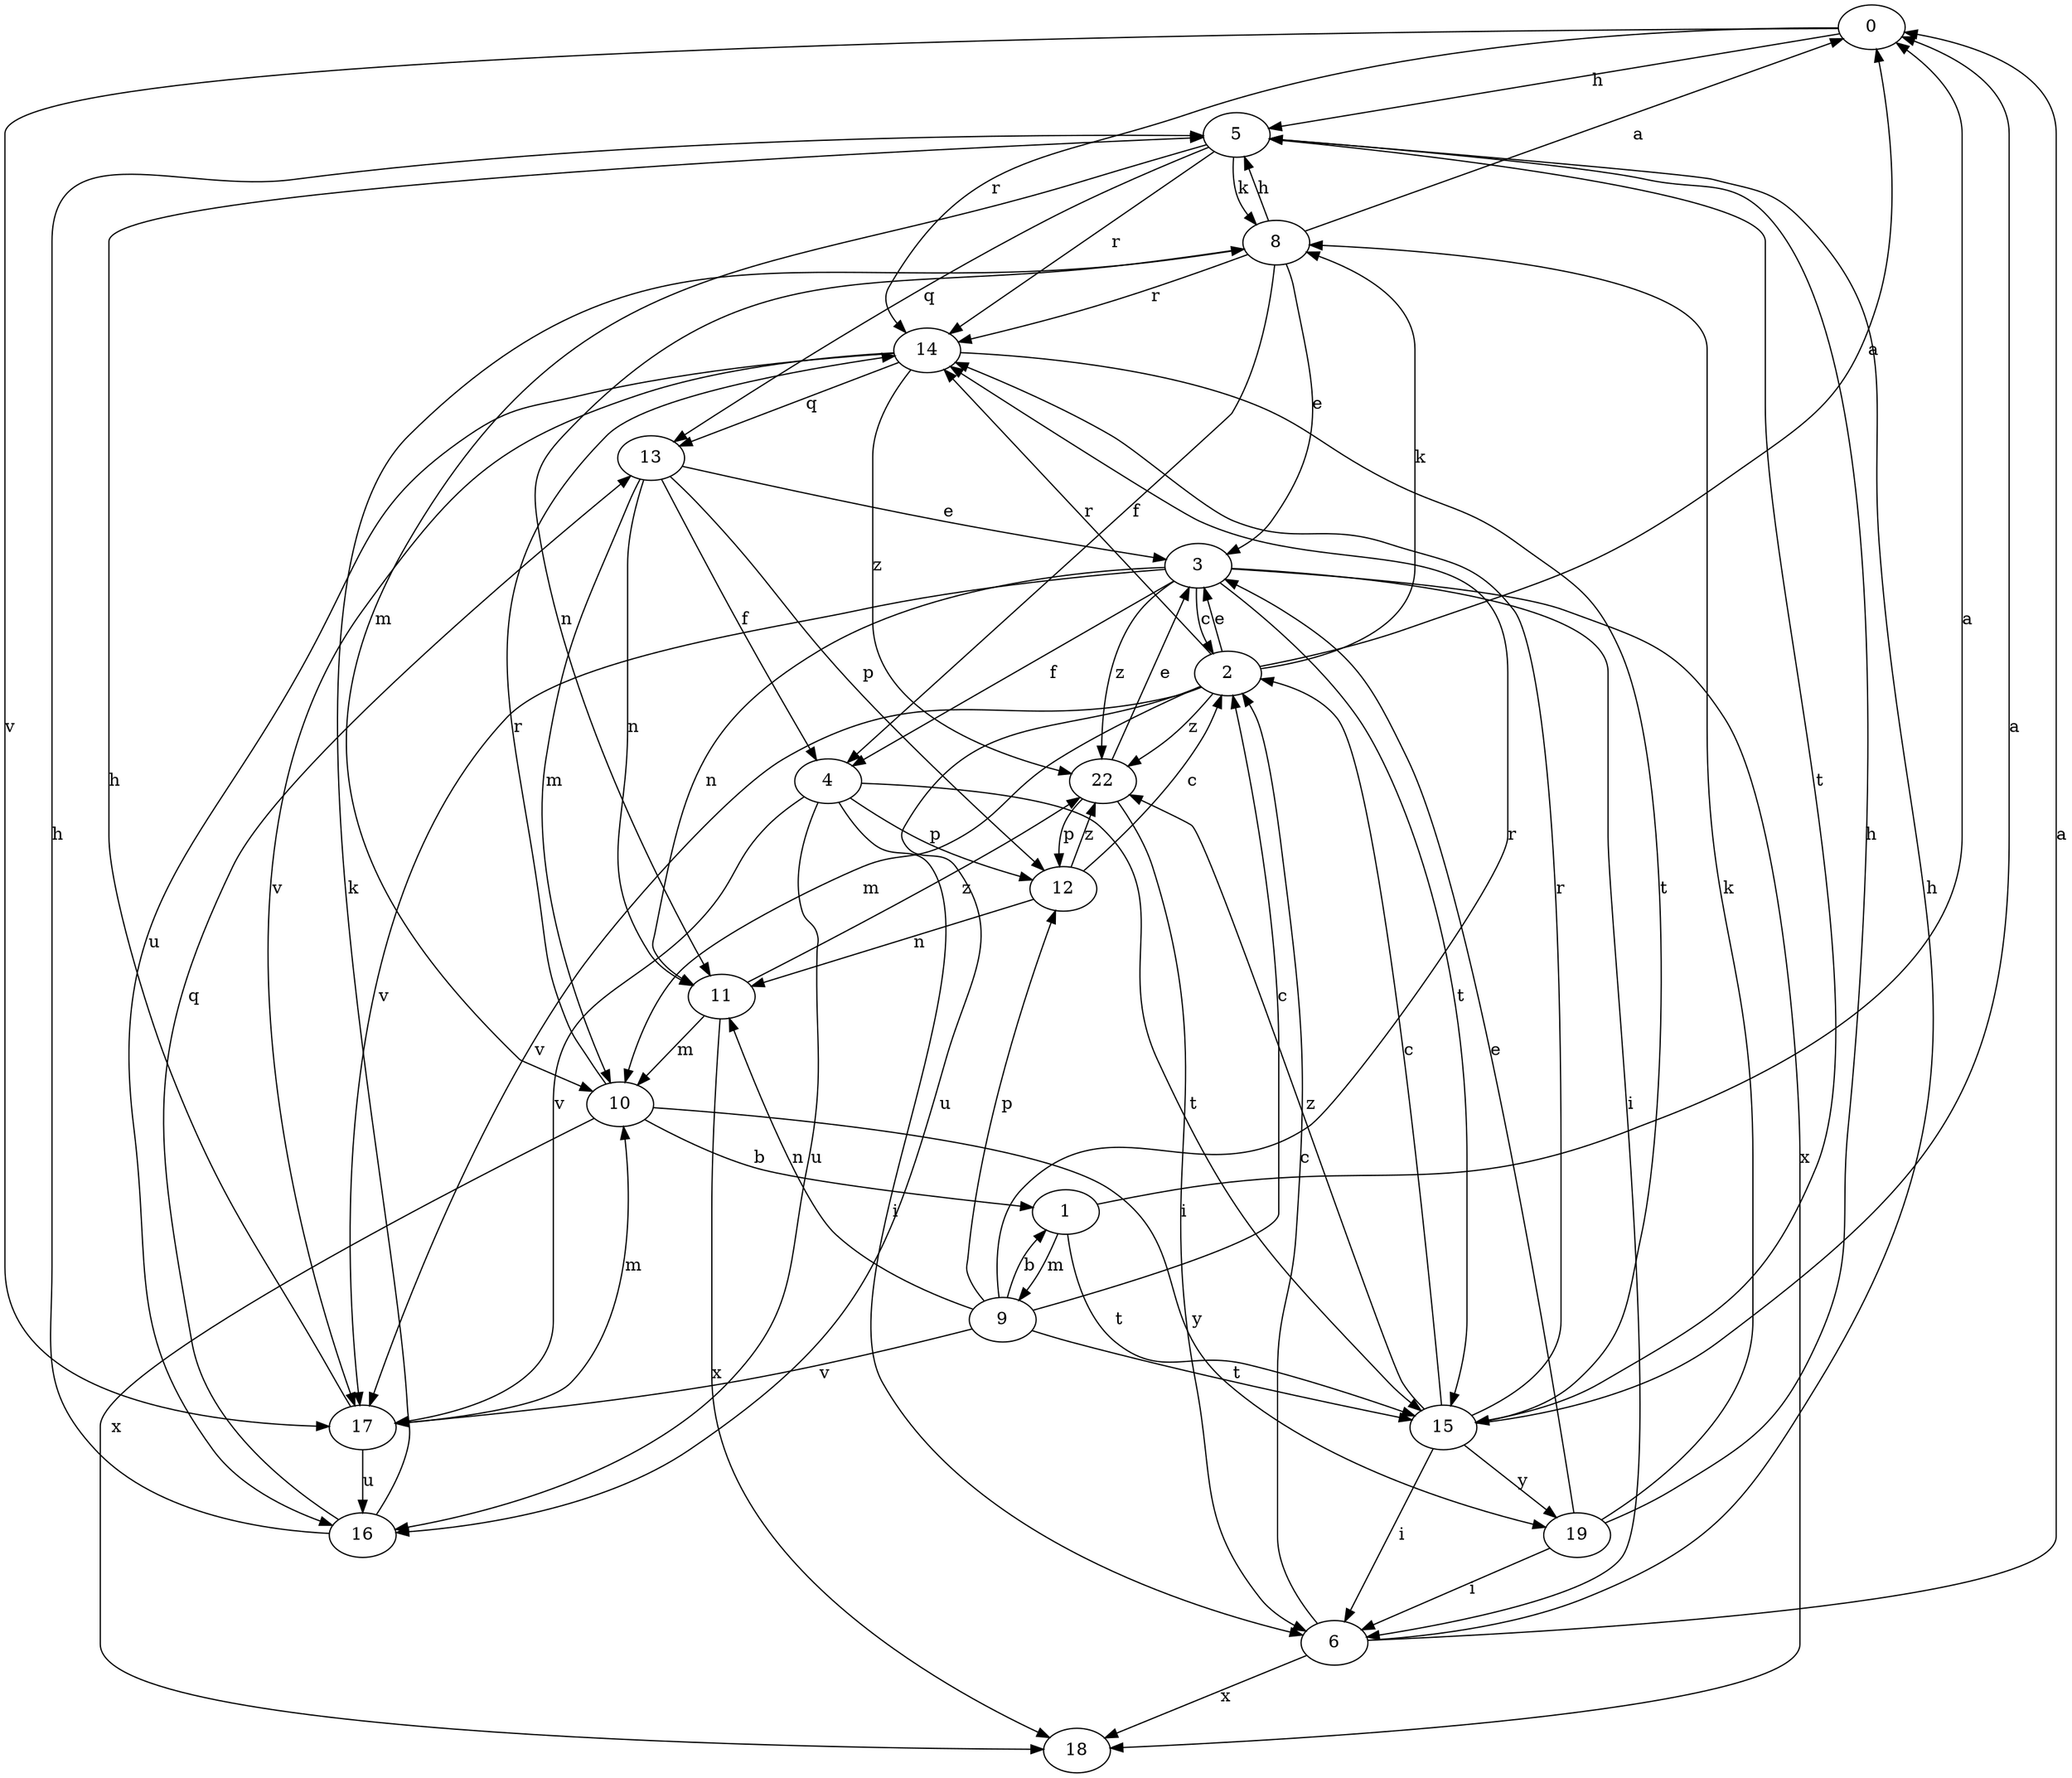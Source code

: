 strict digraph  {
0;
1;
2;
3;
4;
5;
6;
8;
9;
10;
11;
12;
13;
14;
15;
16;
17;
18;
19;
22;
0 -> 5  [label=h];
0 -> 14  [label=r];
0 -> 17  [label=v];
1 -> 0  [label=a];
1 -> 9  [label=m];
1 -> 15  [label=t];
2 -> 0  [label=a];
2 -> 3  [label=e];
2 -> 8  [label=k];
2 -> 10  [label=m];
2 -> 14  [label=r];
2 -> 16  [label=u];
2 -> 17  [label=v];
2 -> 22  [label=z];
3 -> 2  [label=c];
3 -> 4  [label=f];
3 -> 6  [label=i];
3 -> 11  [label=n];
3 -> 15  [label=t];
3 -> 17  [label=v];
3 -> 18  [label=x];
3 -> 22  [label=z];
4 -> 6  [label=i];
4 -> 12  [label=p];
4 -> 15  [label=t];
4 -> 16  [label=u];
4 -> 17  [label=v];
5 -> 8  [label=k];
5 -> 10  [label=m];
5 -> 13  [label=q];
5 -> 14  [label=r];
5 -> 15  [label=t];
6 -> 0  [label=a];
6 -> 2  [label=c];
6 -> 5  [label=h];
6 -> 18  [label=x];
8 -> 0  [label=a];
8 -> 3  [label=e];
8 -> 4  [label=f];
8 -> 5  [label=h];
8 -> 11  [label=n];
8 -> 14  [label=r];
9 -> 1  [label=b];
9 -> 2  [label=c];
9 -> 11  [label=n];
9 -> 12  [label=p];
9 -> 14  [label=r];
9 -> 15  [label=t];
9 -> 17  [label=v];
10 -> 1  [label=b];
10 -> 14  [label=r];
10 -> 18  [label=x];
10 -> 19  [label=y];
11 -> 10  [label=m];
11 -> 18  [label=x];
11 -> 22  [label=z];
12 -> 2  [label=c];
12 -> 11  [label=n];
12 -> 22  [label=z];
13 -> 3  [label=e];
13 -> 4  [label=f];
13 -> 10  [label=m];
13 -> 11  [label=n];
13 -> 12  [label=p];
14 -> 13  [label=q];
14 -> 15  [label=t];
14 -> 16  [label=u];
14 -> 17  [label=v];
14 -> 22  [label=z];
15 -> 0  [label=a];
15 -> 2  [label=c];
15 -> 6  [label=i];
15 -> 14  [label=r];
15 -> 19  [label=y];
15 -> 22  [label=z];
16 -> 5  [label=h];
16 -> 8  [label=k];
16 -> 13  [label=q];
17 -> 5  [label=h];
17 -> 10  [label=m];
17 -> 16  [label=u];
19 -> 3  [label=e];
19 -> 5  [label=h];
19 -> 6  [label=i];
19 -> 8  [label=k];
22 -> 3  [label=e];
22 -> 6  [label=i];
22 -> 12  [label=p];
}

